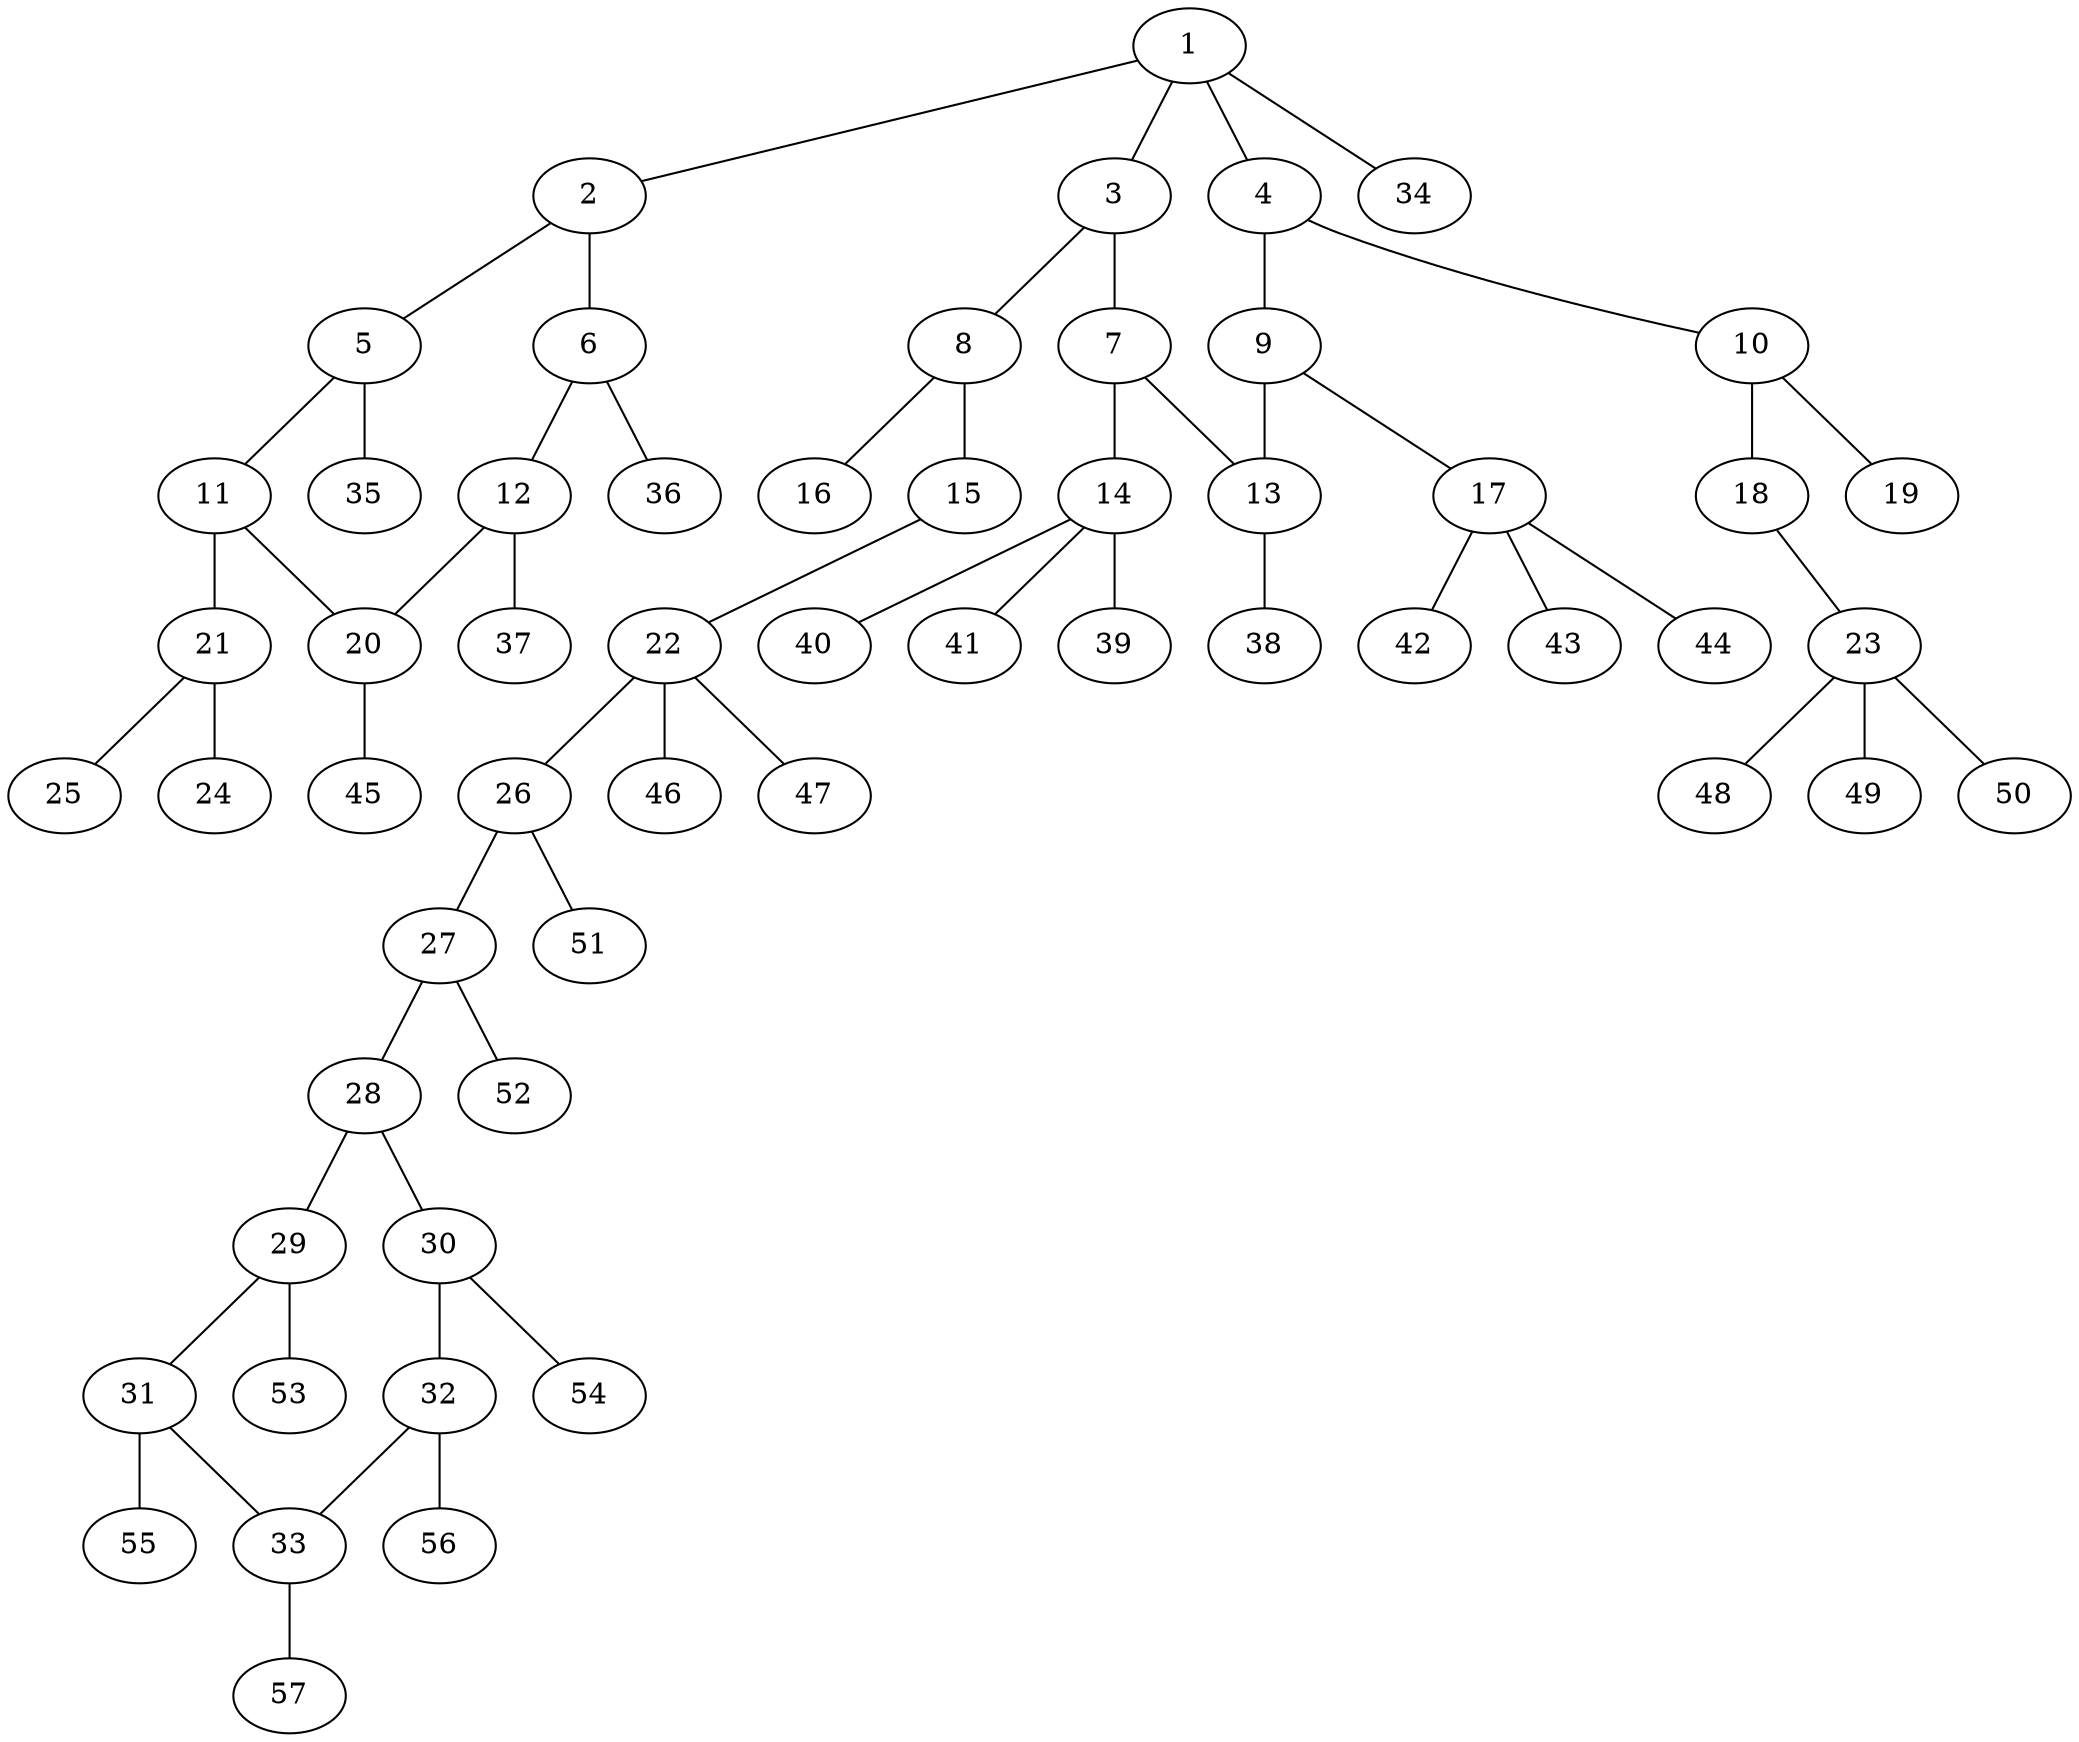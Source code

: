 graph molecule_2409 {
	1	 [chem=C];
	2	 [chem=C];
	1 -- 2	 [valence=1];
	3	 [chem=C];
	1 -- 3	 [valence=1];
	4	 [chem=C];
	1 -- 4	 [valence=1];
	34	 [chem=H];
	1 -- 34	 [valence=1];
	5	 [chem=C];
	2 -- 5	 [valence=1];
	6	 [chem=C];
	2 -- 6	 [valence=2];
	7	 [chem=C];
	3 -- 7	 [valence=2];
	8	 [chem=C];
	3 -- 8	 [valence=1];
	9	 [chem=C];
	4 -- 9	 [valence=2];
	10	 [chem=C];
	4 -- 10	 [valence=1];
	11	 [chem=C];
	5 -- 11	 [valence=2];
	35	 [chem=H];
	5 -- 35	 [valence=1];
	12	 [chem=C];
	6 -- 12	 [valence=1];
	36	 [chem=H];
	6 -- 36	 [valence=1];
	13	 [chem=N];
	7 -- 13	 [valence=1];
	14	 [chem=C];
	7 -- 14	 [valence=1];
	15	 [chem=O];
	8 -- 15	 [valence=1];
	16	 [chem=O];
	8 -- 16	 [valence=2];
	9 -- 13	 [valence=1];
	17	 [chem=C];
	9 -- 17	 [valence=1];
	18	 [chem=O];
	10 -- 18	 [valence=1];
	19	 [chem=O];
	10 -- 19	 [valence=2];
	20	 [chem=C];
	11 -- 20	 [valence=1];
	21	 [chem=N];
	11 -- 21	 [valence=1];
	12 -- 20	 [valence=2];
	37	 [chem=H];
	12 -- 37	 [valence=1];
	38	 [chem=H];
	13 -- 38	 [valence=1];
	39	 [chem=H];
	14 -- 39	 [valence=1];
	40	 [chem=H];
	14 -- 40	 [valence=1];
	41	 [chem=H];
	14 -- 41	 [valence=1];
	22	 [chem=C];
	15 -- 22	 [valence=1];
	42	 [chem=H];
	17 -- 42	 [valence=1];
	43	 [chem=H];
	17 -- 43	 [valence=1];
	44	 [chem=H];
	17 -- 44	 [valence=1];
	23	 [chem=C];
	18 -- 23	 [valence=1];
	45	 [chem=H];
	20 -- 45	 [valence=1];
	24	 [chem=O];
	21 -- 24	 [valence=2];
	25	 [chem=O];
	21 -- 25	 [valence=1];
	26	 [chem=C];
	22 -- 26	 [valence=1];
	46	 [chem=H];
	22 -- 46	 [valence=1];
	47	 [chem=H];
	22 -- 47	 [valence=1];
	48	 [chem=H];
	23 -- 48	 [valence=1];
	49	 [chem=H];
	23 -- 49	 [valence=1];
	50	 [chem=H];
	23 -- 50	 [valence=1];
	27	 [chem=C];
	26 -- 27	 [valence=2];
	51	 [chem=H];
	26 -- 51	 [valence=1];
	28	 [chem=C];
	27 -- 28	 [valence=1];
	52	 [chem=H];
	27 -- 52	 [valence=1];
	29	 [chem=C];
	28 -- 29	 [valence=1];
	30	 [chem=C];
	28 -- 30	 [valence=2];
	31	 [chem=C];
	29 -- 31	 [valence=2];
	53	 [chem=H];
	29 -- 53	 [valence=1];
	32	 [chem=C];
	30 -- 32	 [valence=1];
	54	 [chem=H];
	30 -- 54	 [valence=1];
	33	 [chem=C];
	31 -- 33	 [valence=1];
	55	 [chem=H];
	31 -- 55	 [valence=1];
	32 -- 33	 [valence=2];
	56	 [chem=H];
	32 -- 56	 [valence=1];
	57	 [chem=H];
	33 -- 57	 [valence=1];
}
